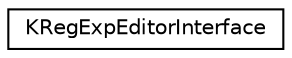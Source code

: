 digraph "Graphical Class Hierarchy"
{
  edge [fontname="Helvetica",fontsize="10",labelfontname="Helvetica",labelfontsize="10"];
  node [fontname="Helvetica",fontsize="10",shape=record];
  rankdir="LR";
  Node0 [label="KRegExpEditorInterface",height=0.2,width=0.4,color="black", fillcolor="white", style="filled",URL="$classKRegExpEditorInterface.html",tooltip="A graphical editor for regular expressions. "];
}
